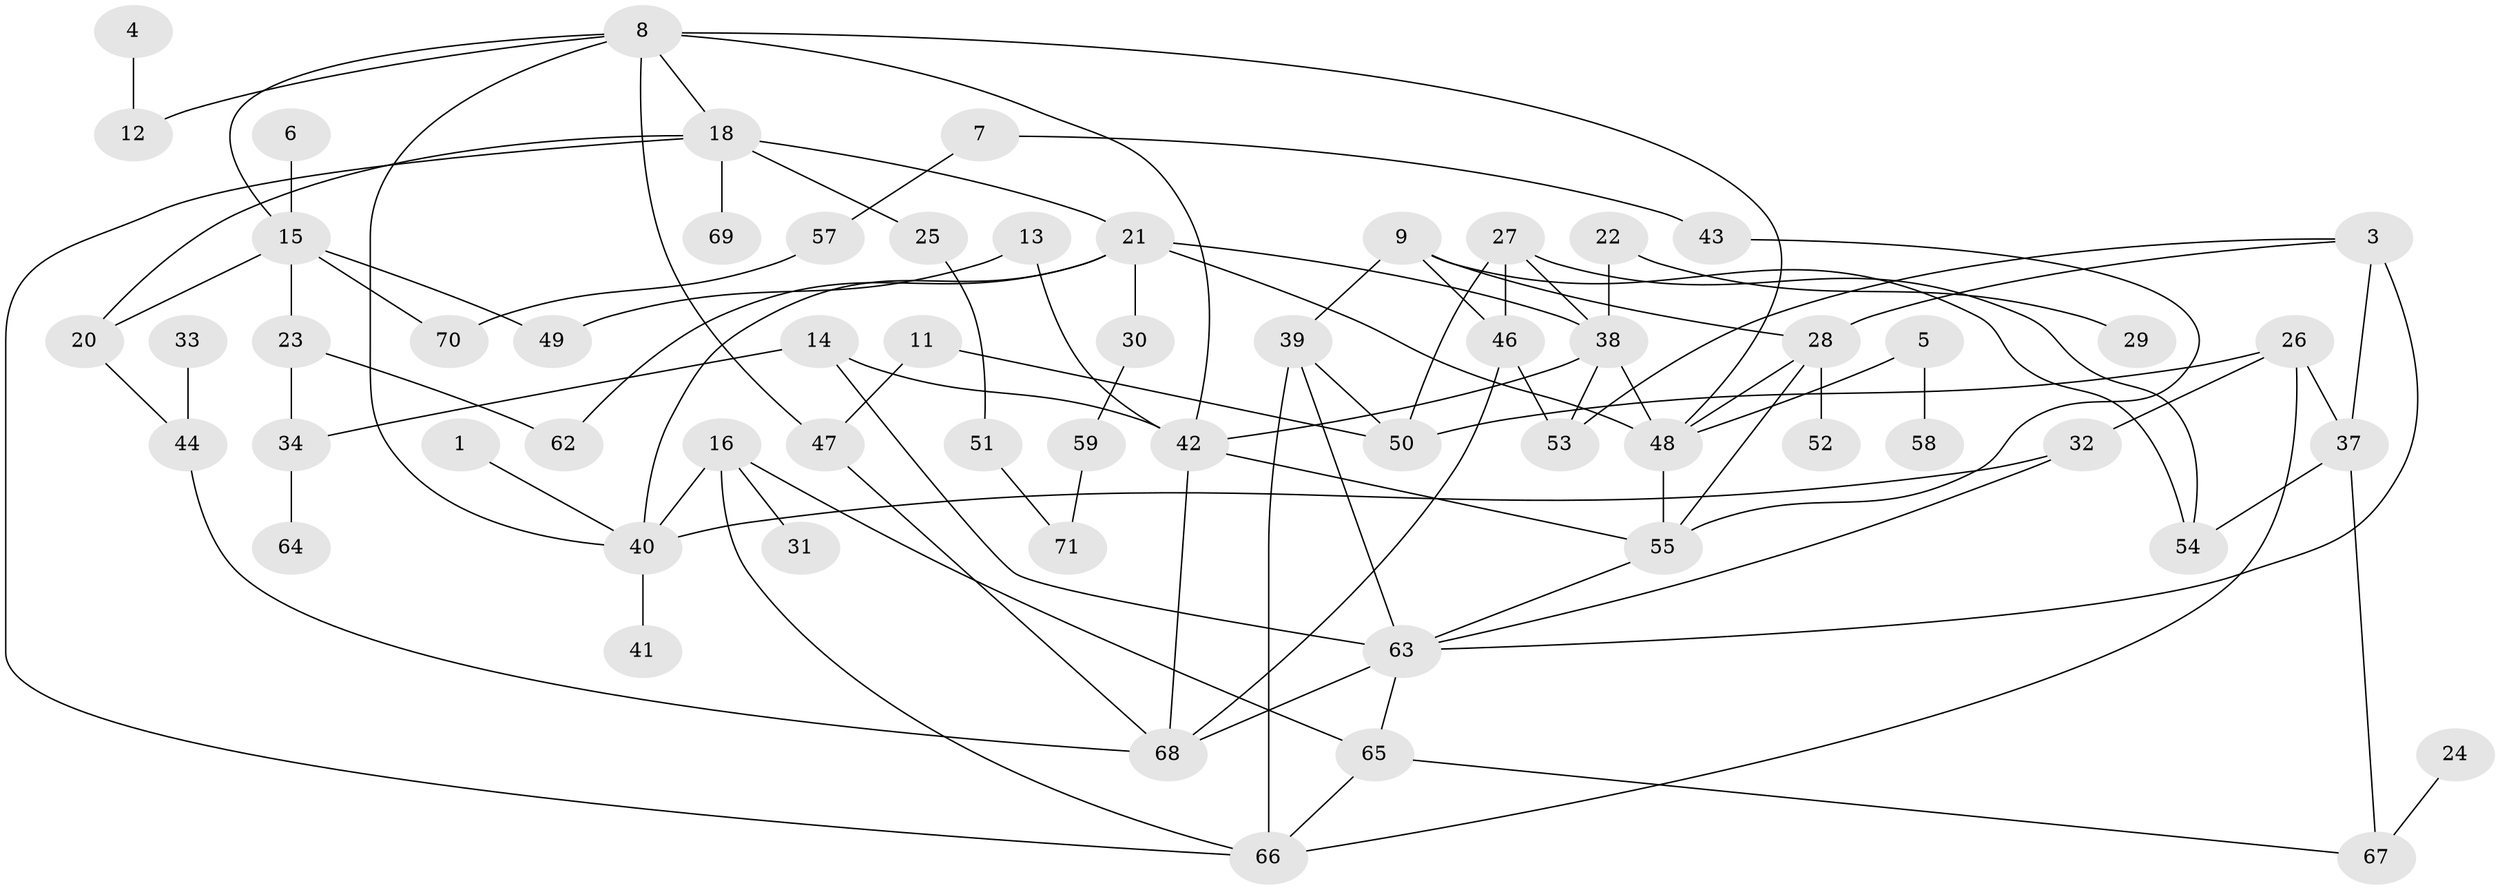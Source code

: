 // original degree distribution, {1: 0.19801980198019803, 4: 0.12871287128712872, 0: 0.09900990099009901, 3: 0.19801980198019803, 2: 0.25742574257425743, 5: 0.039603960396039604, 7: 0.039603960396039604, 6: 0.039603960396039604}
// Generated by graph-tools (version 1.1) at 2025/35/03/04/25 23:35:58]
// undirected, 61 vertices, 95 edges
graph export_dot {
  node [color=gray90,style=filled];
  1;
  3;
  4;
  5;
  6;
  7;
  8;
  9;
  11;
  12;
  13;
  14;
  15;
  16;
  18;
  20;
  21;
  22;
  23;
  24;
  25;
  26;
  27;
  28;
  29;
  30;
  31;
  32;
  33;
  34;
  37;
  38;
  39;
  40;
  41;
  42;
  43;
  44;
  46;
  47;
  48;
  49;
  50;
  51;
  52;
  53;
  54;
  55;
  57;
  58;
  59;
  62;
  63;
  64;
  65;
  66;
  67;
  68;
  69;
  70;
  71;
  1 -- 40 [weight=1.0];
  3 -- 28 [weight=1.0];
  3 -- 37 [weight=1.0];
  3 -- 53 [weight=1.0];
  3 -- 63 [weight=2.0];
  4 -- 12 [weight=1.0];
  5 -- 48 [weight=1.0];
  5 -- 58 [weight=1.0];
  6 -- 15 [weight=1.0];
  7 -- 43 [weight=1.0];
  7 -- 57 [weight=1.0];
  8 -- 12 [weight=1.0];
  8 -- 15 [weight=1.0];
  8 -- 18 [weight=1.0];
  8 -- 40 [weight=1.0];
  8 -- 42 [weight=1.0];
  8 -- 47 [weight=1.0];
  8 -- 48 [weight=1.0];
  9 -- 28 [weight=1.0];
  9 -- 39 [weight=1.0];
  9 -- 46 [weight=1.0];
  9 -- 54 [weight=1.0];
  11 -- 47 [weight=1.0];
  11 -- 50 [weight=1.0];
  13 -- 42 [weight=1.0];
  13 -- 49 [weight=1.0];
  14 -- 34 [weight=1.0];
  14 -- 42 [weight=1.0];
  14 -- 63 [weight=1.0];
  15 -- 20 [weight=1.0];
  15 -- 23 [weight=1.0];
  15 -- 49 [weight=1.0];
  15 -- 70 [weight=1.0];
  16 -- 31 [weight=1.0];
  16 -- 40 [weight=1.0];
  16 -- 65 [weight=1.0];
  16 -- 66 [weight=1.0];
  18 -- 20 [weight=1.0];
  18 -- 21 [weight=1.0];
  18 -- 25 [weight=1.0];
  18 -- 66 [weight=1.0];
  18 -- 69 [weight=1.0];
  20 -- 44 [weight=1.0];
  21 -- 30 [weight=1.0];
  21 -- 38 [weight=1.0];
  21 -- 40 [weight=1.0];
  21 -- 48 [weight=1.0];
  21 -- 62 [weight=2.0];
  22 -- 29 [weight=1.0];
  22 -- 38 [weight=1.0];
  23 -- 34 [weight=1.0];
  23 -- 62 [weight=1.0];
  24 -- 67 [weight=1.0];
  25 -- 51 [weight=1.0];
  26 -- 32 [weight=1.0];
  26 -- 37 [weight=1.0];
  26 -- 50 [weight=1.0];
  26 -- 66 [weight=1.0];
  27 -- 38 [weight=1.0];
  27 -- 46 [weight=1.0];
  27 -- 50 [weight=1.0];
  27 -- 54 [weight=1.0];
  28 -- 48 [weight=1.0];
  28 -- 52 [weight=1.0];
  28 -- 55 [weight=1.0];
  30 -- 59 [weight=1.0];
  32 -- 40 [weight=1.0];
  32 -- 63 [weight=1.0];
  33 -- 44 [weight=1.0];
  34 -- 64 [weight=1.0];
  37 -- 54 [weight=1.0];
  37 -- 67 [weight=1.0];
  38 -- 42 [weight=1.0];
  38 -- 48 [weight=1.0];
  38 -- 53 [weight=1.0];
  39 -- 50 [weight=1.0];
  39 -- 63 [weight=1.0];
  39 -- 66 [weight=1.0];
  40 -- 41 [weight=1.0];
  42 -- 55 [weight=1.0];
  42 -- 68 [weight=1.0];
  43 -- 55 [weight=1.0];
  44 -- 68 [weight=1.0];
  46 -- 53 [weight=1.0];
  46 -- 68 [weight=1.0];
  47 -- 68 [weight=1.0];
  48 -- 55 [weight=1.0];
  51 -- 71 [weight=1.0];
  55 -- 63 [weight=1.0];
  57 -- 70 [weight=1.0];
  59 -- 71 [weight=1.0];
  63 -- 65 [weight=1.0];
  63 -- 68 [weight=2.0];
  65 -- 66 [weight=1.0];
  65 -- 67 [weight=1.0];
}

